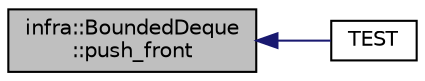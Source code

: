 digraph "infra::BoundedDeque::push_front"
{
 // INTERACTIVE_SVG=YES
  edge [fontname="Helvetica",fontsize="10",labelfontname="Helvetica",labelfontsize="10"];
  node [fontname="Helvetica",fontsize="10",shape=record];
  rankdir="LR";
  Node238 [label="infra::BoundedDeque\l::push_front",height=0.2,width=0.4,color="black", fillcolor="grey75", style="filled", fontcolor="black"];
  Node238 -> Node239 [dir="back",color="midnightblue",fontsize="10",style="solid",fontname="Helvetica"];
  Node239 [label="TEST",height=0.2,width=0.4,color="black", fillcolor="white", style="filled",URL="$d4/d9c/_test_bounded_deque_8cpp.html#abbfd83c0740252d92293f37cd1a853cc"];
}
